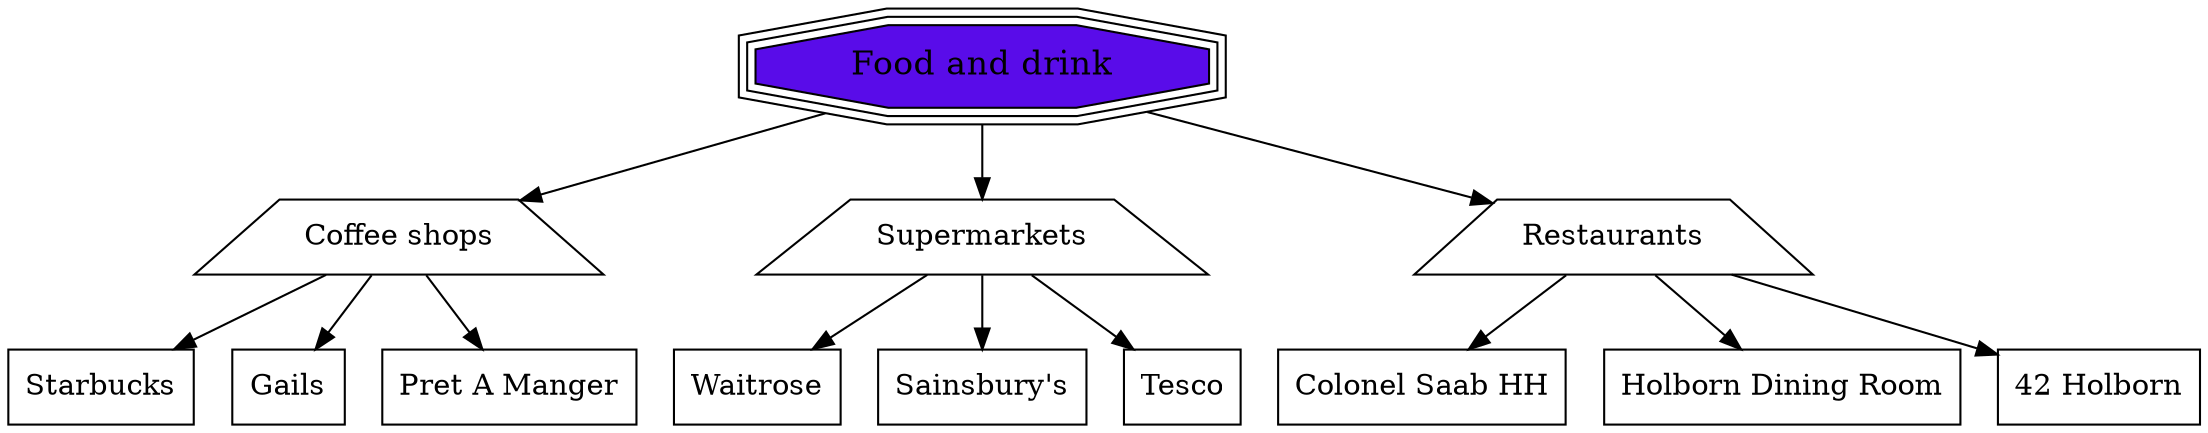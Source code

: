 digraph Places {
// STEP 1: Set direction
rankdir=TB;
// STEP 2: Force main place to top
{ rank=source; "Main Place Name"; }
// STEP 3: Define the main place
"Main Place Name" [
label="Food and drink"
shape=tripleoctagon
style=filled
fillcolor="#590ce9"
fontsize=16
]
// STEP 4: Define categories (same level)
{ rank=same; Category1; Category2; Category3; }
Category1 [label="Coffee shops", shape=trapezium]

Category2 [label="Supermarkets", shape=trapezium]
Category3 [label="Restaurants", shape=trapezium]
// STEP 5: Define specific places (they auto-arrange below)
Starbucks [label="Starbucks", shape=rectangle]
Gails [label="Gails", shape=rectangle]
PretAManger [label="Pret A Manger", shape=rectangle]
Waitrose [label="Waitrose", shape=rectangle]
Sainsburys [label="Sainsbury's", shape=rectangle]
Tesco [label="Tesco", shape=rectangle]
ColonelSaabHH [label="Colonel Saab HH", shape=rectangle]
HolbornDiningRoom [label="Holborn Dining Room", shape=rectangle]
FTHolborn [label="42 Holborn", shape=rectangle]

#Place2 [label="Supermarket", shape=rectangle]
#Place3 [label="Pizza Place", shape=rectangle]
// STEP 6: Create connections (top to bottom)
"Main Place Name" -> Category1
"Main Place Name" -> Category2
"Main Place Name" -> Category3
Category1 -> Starbucks
Category1 -> Gails
Category1 -> PretAManger
Category2 -> Waitrose
Category2 -> Sainsburys
Category2 -> Tesco
Category3 -> ColonelSaabHH
Category3 -> HolbornDiningRoom
Category3 -> FTHolborn
}